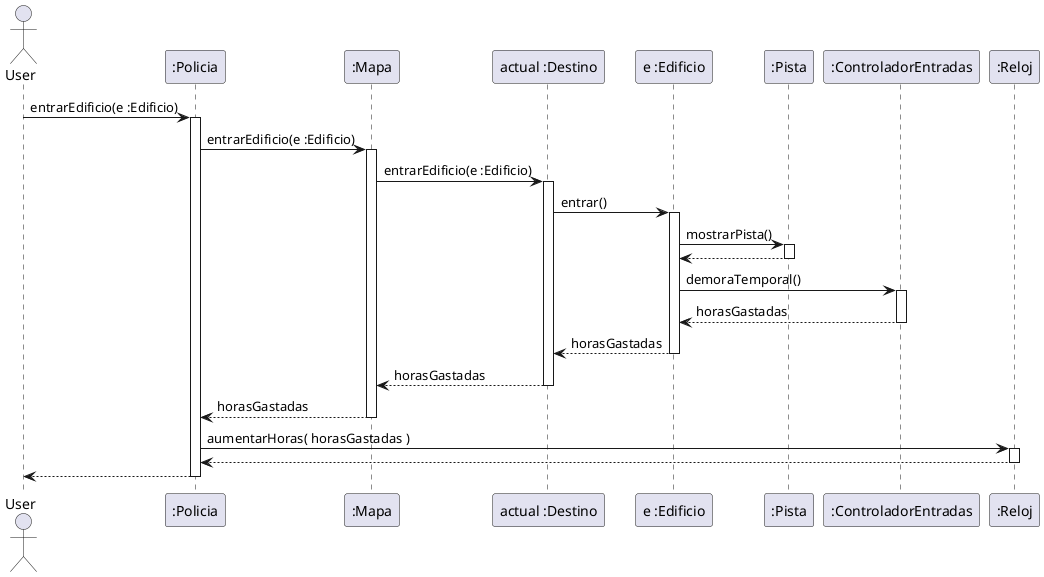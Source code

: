 @startuml

Actor User

User -> ":Policia" : entrarEdificio(e :Edificio)
Activate ":Policia"

":Policia" -> ":Mapa" : entrarEdificio(e :Edificio)
activate ":Mapa"

":Mapa" -> "actual :Destino" : entrarEdificio(e :Edificio)
activate "actual :Destino"

"actual :Destino" -> "e :Edificio" : entrar()
activate "e :Edificio"

"e :Edificio" -> ":Pista" : mostrarPista()
activate ":Pista"

":Pista" --> "e :Edificio"
deactivate ":Pista"

"e :Edificio" -> ":ControladorEntradas" : demoraTemporal()
activate ":ControladorEntradas"

":ControladorEntradas" --> "e :Edificio" : horasGastadas
deactivate ":ControladorEntradas"

"e :Edificio" --> "actual :Destino" : horasGastadas
deactivate "e :Edificio"

"actual :Destino" --> ":Mapa" : horasGastadas
deactivate "actual :Destino"

":Mapa" --> ":Policia" : horasGastadas
deactivate ":Mapa"

":Policia" -> ":Reloj" : aumentarHoras( horasGastadas )
activate ":Reloj"

":Reloj" --> ":Policia"
deactivate ":Reloj"

":Policia" --> User
deactivate ":Policia"

@enduml
